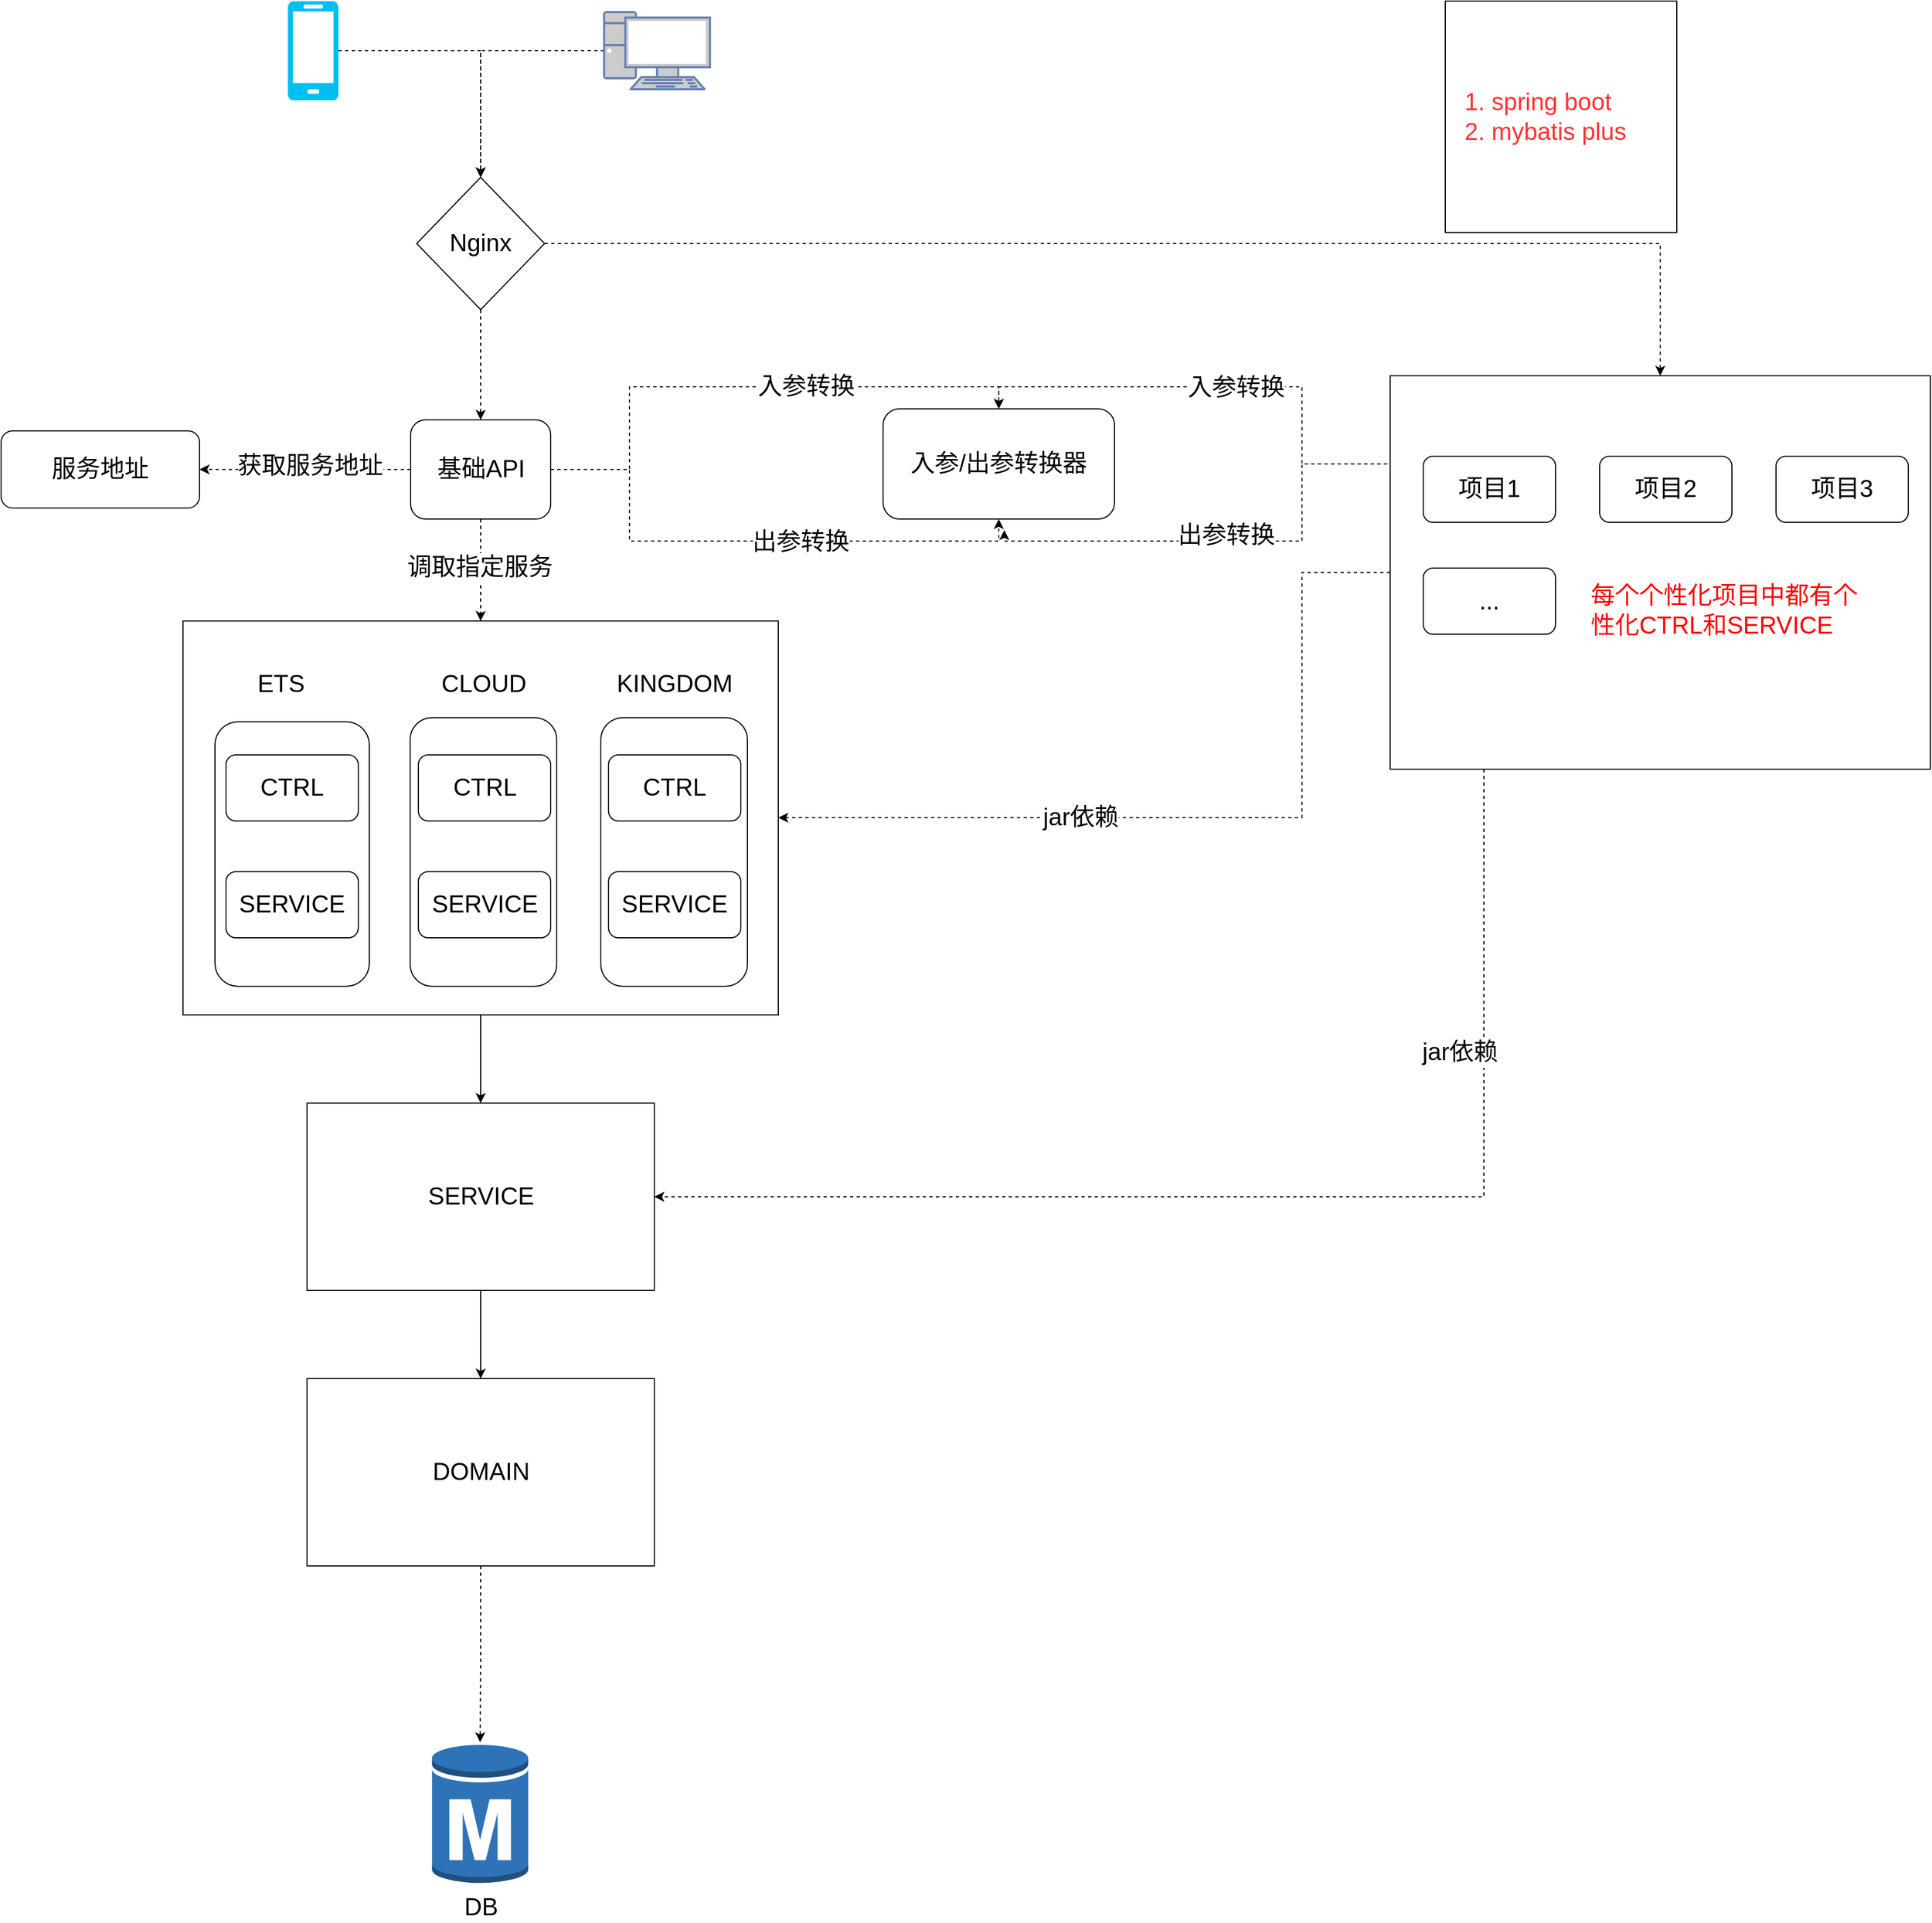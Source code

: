 <mxfile version="13.3.0" type="github">
  <diagram name="Page-1" id="5f0bae14-7c28-e335-631c-24af17079c00">
    <mxGraphModel dx="1678" dy="905" grid="1" gridSize="10" guides="1" tooltips="1" connect="1" arrows="1" fold="1" page="1" pageScale="1" pageWidth="1100" pageHeight="850" background="#ffffff" math="0" shadow="0">
      <root>
        <mxCell id="0" />
        <mxCell id="1" parent="0" />
        <mxCell id="68yGbEk53HBtTiQQJNc5-29" style="edgeStyle=orthogonalEdgeStyle;rounded=0;orthogonalLoop=1;jettySize=auto;html=1;dashed=1;fontSize=22;" parent="1" source="68yGbEk53HBtTiQQJNc5-2" target="68yGbEk53HBtTiQQJNc5-25" edge="1">
          <mxGeometry relative="1" as="geometry" />
        </mxCell>
        <mxCell id="68yGbEk53HBtTiQQJNc5-2" value="" style="fontColor=#0066CC;verticalAlign=top;verticalLabelPosition=bottom;labelPosition=center;align=center;html=1;outlineConnect=0;fillColor=#CCCCCC;strokeColor=#6881B3;gradientColor=none;gradientDirection=north;strokeWidth=2;shape=mxgraph.networks.pc;" parent="1" vertex="1">
          <mxGeometry x="637" y="80" width="96" height="70" as="geometry" />
        </mxCell>
        <mxCell id="68yGbEk53HBtTiQQJNc5-28" style="edgeStyle=orthogonalEdgeStyle;rounded=0;orthogonalLoop=1;jettySize=auto;html=1;dashed=1;fontSize=22;" parent="1" source="68yGbEk53HBtTiQQJNc5-4" target="68yGbEk53HBtTiQQJNc5-25" edge="1">
          <mxGeometry relative="1" as="geometry" />
        </mxCell>
        <mxCell id="68yGbEk53HBtTiQQJNc5-4" value="" style="verticalLabelPosition=bottom;html=1;verticalAlign=top;align=center;strokeColor=none;fillColor=#00BEF2;shape=mxgraph.azure.mobile;pointerEvents=1;" parent="1" vertex="1">
          <mxGeometry x="350" y="70" width="46" height="90" as="geometry" />
        </mxCell>
        <mxCell id="pwYZqLePcr4ZDmSQ6aXK-3" style="edgeStyle=orthogonalEdgeStyle;rounded=0;orthogonalLoop=1;jettySize=auto;html=1;" edge="1" parent="1" source="68yGbEk53HBtTiQQJNc5-14" target="pwYZqLePcr4ZDmSQ6aXK-2">
          <mxGeometry relative="1" as="geometry" />
        </mxCell>
        <mxCell id="68yGbEk53HBtTiQQJNc5-14" value="" style="rounded=0;whiteSpace=wrap;html=1;fontSize=22;" parent="1" vertex="1">
          <mxGeometry x="255" y="632.5" width="540" height="357.5" as="geometry" />
        </mxCell>
        <mxCell id="68yGbEk53HBtTiQQJNc5-16" value="" style="rounded=1;whiteSpace=wrap;html=1;fontSize=22;" parent="1" vertex="1">
          <mxGeometry x="284" y="724" width="140" height="240" as="geometry" />
        </mxCell>
        <mxCell id="68yGbEk53HBtTiQQJNc5-17" value="" style="rounded=1;whiteSpace=wrap;html=1;fontSize=22;" parent="1" vertex="1">
          <mxGeometry x="461" y="720.25" width="133" height="243.75" as="geometry" />
        </mxCell>
        <mxCell id="68yGbEk53HBtTiQQJNc5-57" style="rounded=0;orthogonalLoop=1;jettySize=auto;html=1;dashed=1;fontSize=22;fontColor=#000000;" parent="1" source="68yGbEk53HBtTiQQJNc5-25" target="68yGbEk53HBtTiQQJNc5-50" edge="1">
          <mxGeometry relative="1" as="geometry" />
        </mxCell>
        <mxCell id="68yGbEk53HBtTiQQJNc5-87" style="edgeStyle=orthogonalEdgeStyle;rounded=0;orthogonalLoop=1;jettySize=auto;html=1;entryX=0.5;entryY=0;entryDx=0;entryDy=0;dashed=1;fontSize=22;fontColor=#000000;" parent="1" source="68yGbEk53HBtTiQQJNc5-25" target="68yGbEk53HBtTiQQJNc5-92" edge="1">
          <mxGeometry relative="1" as="geometry">
            <mxPoint x="1435.0" y="445" as="targetPoint" />
          </mxGeometry>
        </mxCell>
        <mxCell id="68yGbEk53HBtTiQQJNc5-25" value="Nginx" style="rhombus;whiteSpace=wrap;html=1;fontSize=22;" parent="1" vertex="1">
          <mxGeometry x="467" y="230" width="116" height="120" as="geometry" />
        </mxCell>
        <mxCell id="68yGbEk53HBtTiQQJNc5-38" value="" style="rounded=1;whiteSpace=wrap;html=1;fontSize=22;" parent="1" vertex="1">
          <mxGeometry x="634" y="720.25" width="133" height="243.75" as="geometry" />
        </mxCell>
        <mxCell id="68yGbEk53HBtTiQQJNc5-40" value="&lt;ol&gt;&lt;li&gt;spring boot&lt;/li&gt;&lt;li&gt;mybatis plus&lt;/li&gt;&lt;/ol&gt;" style="whiteSpace=wrap;html=1;aspect=fixed;fontSize=22;fontColor=#FF3333;align=left;" parent="1" vertex="1">
          <mxGeometry x="1400" y="70" width="210" height="210" as="geometry" />
        </mxCell>
        <mxCell id="68yGbEk53HBtTiQQJNc5-47" value="入参/出参转换器" style="rounded=1;whiteSpace=wrap;html=1;fontSize=22;fontColor=#000000;align=center;" parent="1" vertex="1">
          <mxGeometry x="890" y="440" width="210" height="100" as="geometry" />
        </mxCell>
        <mxCell id="68yGbEk53HBtTiQQJNc5-59" style="edgeStyle=orthogonalEdgeStyle;rounded=0;orthogonalLoop=1;jettySize=auto;html=1;entryX=0.5;entryY=0;entryDx=0;entryDy=0;dashed=1;fontSize=22;fontColor=#000000;" parent="1" source="68yGbEk53HBtTiQQJNc5-50" target="68yGbEk53HBtTiQQJNc5-47" edge="1">
          <mxGeometry relative="1" as="geometry">
            <Array as="points">
              <mxPoint x="660" y="495" />
              <mxPoint x="660" y="420" />
              <mxPoint x="995" y="420" />
            </Array>
          </mxGeometry>
        </mxCell>
        <mxCell id="68yGbEk53HBtTiQQJNc5-60" value="入参转换" style="text;html=1;align=center;verticalAlign=middle;resizable=0;points=[];labelBackgroundColor=#ffffff;fontSize=22;fontColor=#000000;" parent="68yGbEk53HBtTiQQJNc5-59" vertex="1" connectable="0">
          <mxGeometry x="0.223" relative="1" as="geometry">
            <mxPoint as="offset" />
          </mxGeometry>
        </mxCell>
        <mxCell id="68yGbEk53HBtTiQQJNc5-61" style="edgeStyle=orthogonalEdgeStyle;rounded=0;orthogonalLoop=1;jettySize=auto;html=1;entryX=0.5;entryY=1;entryDx=0;entryDy=0;dashed=1;fontSize=22;fontColor=#000000;" parent="1" source="68yGbEk53HBtTiQQJNc5-50" target="68yGbEk53HBtTiQQJNc5-47" edge="1">
          <mxGeometry relative="1" as="geometry">
            <Array as="points">
              <mxPoint x="660" y="495" />
              <mxPoint x="660" y="560" />
              <mxPoint x="995" y="560" />
            </Array>
          </mxGeometry>
        </mxCell>
        <mxCell id="68yGbEk53HBtTiQQJNc5-62" value="出参转换" style="text;html=1;align=center;verticalAlign=middle;resizable=0;points=[];labelBackgroundColor=#ffffff;fontSize=22;fontColor=#000000;" parent="68yGbEk53HBtTiQQJNc5-61" vertex="1" connectable="0">
          <mxGeometry x="0.184" y="-1" relative="1" as="geometry">
            <mxPoint as="offset" />
          </mxGeometry>
        </mxCell>
        <mxCell id="68yGbEk53HBtTiQQJNc5-70" style="edgeStyle=orthogonalEdgeStyle;rounded=0;orthogonalLoop=1;jettySize=auto;html=1;entryX=0.5;entryY=0;entryDx=0;entryDy=0;dashed=1;fontSize=22;fontColor=#000000;" parent="1" source="68yGbEk53HBtTiQQJNc5-50" target="68yGbEk53HBtTiQQJNc5-14" edge="1">
          <mxGeometry relative="1" as="geometry" />
        </mxCell>
        <mxCell id="68yGbEk53HBtTiQQJNc5-104" value="调取指定服务" style="text;html=1;align=center;verticalAlign=middle;resizable=0;points=[];labelBackgroundColor=#ffffff;fontSize=22;fontColor=#000000;" parent="68yGbEk53HBtTiQQJNc5-70" vertex="1" connectable="0">
          <mxGeometry x="-0.052" y="-1" relative="1" as="geometry">
            <mxPoint as="offset" />
          </mxGeometry>
        </mxCell>
        <mxCell id="68yGbEk53HBtTiQQJNc5-102" style="edgeStyle=orthogonalEdgeStyle;rounded=0;orthogonalLoop=1;jettySize=auto;html=1;entryX=1;entryY=0.5;entryDx=0;entryDy=0;dashed=1;fontSize=22;fontColor=#000000;" parent="1" source="68yGbEk53HBtTiQQJNc5-50" target="68yGbEk53HBtTiQQJNc5-101" edge="1">
          <mxGeometry relative="1" as="geometry" />
        </mxCell>
        <mxCell id="68yGbEk53HBtTiQQJNc5-103" value="获取服务地址" style="text;html=1;align=center;verticalAlign=middle;resizable=0;points=[];labelBackgroundColor=#ffffff;fontSize=22;fontColor=#000000;" parent="68yGbEk53HBtTiQQJNc5-102" vertex="1" connectable="0">
          <mxGeometry x="-0.046" y="-3" relative="1" as="geometry">
            <mxPoint as="offset" />
          </mxGeometry>
        </mxCell>
        <mxCell id="68yGbEk53HBtTiQQJNc5-50" value="基础API" style="rounded=1;whiteSpace=wrap;html=1;fontSize=22;fontColor=#000000;align=center;" parent="1" vertex="1">
          <mxGeometry x="461.5" y="450" width="127" height="90" as="geometry" />
        </mxCell>
        <mxCell id="68yGbEk53HBtTiQQJNc5-63" value="CTRL" style="rounded=1;whiteSpace=wrap;html=1;fontSize=22;fontColor=#000000;align=center;" parent="1" vertex="1">
          <mxGeometry x="294" y="754" width="120" height="60" as="geometry" />
        </mxCell>
        <mxCell id="68yGbEk53HBtTiQQJNc5-64" value="ETS" style="text;html=1;strokeColor=none;fillColor=none;align=center;verticalAlign=middle;whiteSpace=wrap;rounded=0;fontSize=22;fontColor=#000000;" parent="1" vertex="1">
          <mxGeometry x="324" y="680" width="40" height="20" as="geometry" />
        </mxCell>
        <mxCell id="68yGbEk53HBtTiQQJNc5-66" value="CLOUD" style="text;html=1;strokeColor=none;fillColor=none;align=center;verticalAlign=middle;whiteSpace=wrap;rounded=0;fontSize=22;fontColor=#000000;" parent="1" vertex="1">
          <mxGeometry x="507.5" y="680" width="40" height="20" as="geometry" />
        </mxCell>
        <mxCell id="68yGbEk53HBtTiQQJNc5-68" value="KINGDOM" style="text;html=1;strokeColor=none;fillColor=none;align=center;verticalAlign=middle;whiteSpace=wrap;rounded=0;fontSize=22;fontColor=#000000;" parent="1" vertex="1">
          <mxGeometry x="681" y="680" width="40" height="20" as="geometry" />
        </mxCell>
        <mxCell id="68yGbEk53HBtTiQQJNc5-69" value="SERVICE" style="rounded=1;whiteSpace=wrap;html=1;fontSize=22;fontColor=#000000;align=center;" parent="1" vertex="1">
          <mxGeometry x="294" y="860" width="120" height="60" as="geometry" />
        </mxCell>
        <mxCell id="68yGbEk53HBtTiQQJNc5-71" value="CTRL" style="rounded=1;whiteSpace=wrap;html=1;fontSize=22;fontColor=#000000;align=center;" parent="1" vertex="1">
          <mxGeometry x="468.5" y="754" width="120" height="60" as="geometry" />
        </mxCell>
        <mxCell id="68yGbEk53HBtTiQQJNc5-72" value="SERVICE" style="rounded=1;whiteSpace=wrap;html=1;fontSize=22;fontColor=#000000;align=center;" parent="1" vertex="1">
          <mxGeometry x="468.5" y="860" width="120" height="60" as="geometry" />
        </mxCell>
        <mxCell id="68yGbEk53HBtTiQQJNc5-73" value="CTRL" style="rounded=1;whiteSpace=wrap;html=1;fontSize=22;fontColor=#000000;align=center;" parent="1" vertex="1">
          <mxGeometry x="641" y="754" width="120" height="60" as="geometry" />
        </mxCell>
        <mxCell id="68yGbEk53HBtTiQQJNc5-74" value="SERVICE" style="rounded=1;whiteSpace=wrap;html=1;fontSize=22;fontColor=#000000;align=center;" parent="1" vertex="1">
          <mxGeometry x="641" y="860" width="120" height="60" as="geometry" />
        </mxCell>
        <mxCell id="68yGbEk53HBtTiQQJNc5-79" style="edgeStyle=orthogonalEdgeStyle;rounded=0;orthogonalLoop=1;jettySize=auto;html=1;dashed=1;fontSize=22;fontColor=#000000;" parent="1" source="68yGbEk53HBtTiQQJNc5-75" target="68yGbEk53HBtTiQQJNc5-77" edge="1">
          <mxGeometry relative="1" as="geometry" />
        </mxCell>
        <mxCell id="68yGbEk53HBtTiQQJNc5-75" value="DOMAIN" style="rounded=0;whiteSpace=wrap;html=1;fontSize=22;fontColor=#000000;align=center;" parent="1" vertex="1">
          <mxGeometry x="367.5" y="1320" width="315" height="170" as="geometry" />
        </mxCell>
        <mxCell id="68yGbEk53HBtTiQQJNc5-77" value="DB" style="outlineConnect=0;dashed=0;verticalLabelPosition=bottom;verticalAlign=top;align=center;html=1;shape=mxgraph.aws3.rds_db_instance;fillColor=#2E73B8;gradientColor=none;fontSize=22;fontColor=#000000;" parent="1" vertex="1">
          <mxGeometry x="480.88" y="1650" width="87.25" height="130" as="geometry" />
        </mxCell>
        <mxCell id="68yGbEk53HBtTiQQJNc5-88" style="edgeStyle=orthogonalEdgeStyle;rounded=0;orthogonalLoop=1;jettySize=auto;html=1;entryX=0.5;entryY=0;entryDx=0;entryDy=0;dashed=1;fontSize=22;fontColor=#000000;" parent="1" target="68yGbEk53HBtTiQQJNc5-47" edge="1">
          <mxGeometry relative="1" as="geometry">
            <mxPoint x="1371.5" y="490" as="sourcePoint" />
            <Array as="points">
              <mxPoint x="1270" y="490" />
              <mxPoint x="1270" y="420" />
              <mxPoint x="995" y="420" />
            </Array>
          </mxGeometry>
        </mxCell>
        <mxCell id="68yGbEk53HBtTiQQJNc5-89" value="入参转换" style="text;html=1;align=center;verticalAlign=middle;resizable=0;points=[];labelBackgroundColor=#ffffff;fontSize=22;fontColor=#000000;" parent="68yGbEk53HBtTiQQJNc5-88" vertex="1" connectable="0">
          <mxGeometry x="-0.006" y="1" relative="1" as="geometry">
            <mxPoint as="offset" />
          </mxGeometry>
        </mxCell>
        <mxCell id="68yGbEk53HBtTiQQJNc5-90" style="edgeStyle=orthogonalEdgeStyle;rounded=0;orthogonalLoop=1;jettySize=auto;html=1;dashed=1;fontSize=22;fontColor=#000000;exitX=0;exitY=0.25;exitDx=0;exitDy=0;" parent="1" source="68yGbEk53HBtTiQQJNc5-92" edge="1">
          <mxGeometry relative="1" as="geometry">
            <mxPoint x="1000.0" y="550" as="targetPoint" />
            <mxPoint x="1371.5" y="490" as="sourcePoint" />
            <Array as="points">
              <mxPoint x="1350" y="490" />
              <mxPoint x="1270" y="490" />
              <mxPoint x="1270" y="560" />
              <mxPoint x="1000" y="560" />
            </Array>
          </mxGeometry>
        </mxCell>
        <mxCell id="68yGbEk53HBtTiQQJNc5-91" value="出参转换" style="text;html=1;align=center;verticalAlign=middle;resizable=0;points=[];labelBackgroundColor=#ffffff;fontSize=22;fontColor=#000000;" parent="68yGbEk53HBtTiQQJNc5-90" vertex="1" connectable="0">
          <mxGeometry x="0.233" y="-5" relative="1" as="geometry">
            <mxPoint x="42.86" as="offset" />
          </mxGeometry>
        </mxCell>
        <mxCell id="68yGbEk53HBtTiQQJNc5-98" style="edgeStyle=orthogonalEdgeStyle;rounded=0;orthogonalLoop=1;jettySize=auto;html=1;entryX=1;entryY=0.5;entryDx=0;entryDy=0;dashed=1;fontSize=22;fontColor=#FF0000;" parent="1" source="68yGbEk53HBtTiQQJNc5-92" target="pwYZqLePcr4ZDmSQ6aXK-2" edge="1">
          <mxGeometry relative="1" as="geometry">
            <Array as="points">
              <mxPoint x="1435" y="1155" />
            </Array>
          </mxGeometry>
        </mxCell>
        <mxCell id="68yGbEk53HBtTiQQJNc5-107" value="jar依赖" style="text;html=1;align=center;verticalAlign=middle;resizable=0;points=[];labelBackgroundColor=#ffffff;fontSize=22;fontColor=#000000;" parent="68yGbEk53HBtTiQQJNc5-98" vertex="1" connectable="0">
          <mxGeometry x="-0.28" y="-131" relative="1" as="geometry">
            <mxPoint as="offset" />
          </mxGeometry>
        </mxCell>
        <mxCell id="68yGbEk53HBtTiQQJNc5-105" style="edgeStyle=orthogonalEdgeStyle;rounded=0;orthogonalLoop=1;jettySize=auto;html=1;dashed=1;fontSize=22;fontColor=#000000;" parent="1" source="68yGbEk53HBtTiQQJNc5-92" target="68yGbEk53HBtTiQQJNc5-14" edge="1">
          <mxGeometry relative="1" as="geometry">
            <Array as="points">
              <mxPoint x="1270" y="589" />
              <mxPoint x="1270" y="811" />
            </Array>
          </mxGeometry>
        </mxCell>
        <mxCell id="68yGbEk53HBtTiQQJNc5-106" value="jar依赖" style="text;html=1;align=center;verticalAlign=middle;resizable=0;points=[];labelBackgroundColor=#ffffff;fontSize=22;fontColor=#000000;" parent="68yGbEk53HBtTiQQJNc5-105" vertex="1" connectable="0">
          <mxGeometry x="0.299" relative="1" as="geometry">
            <mxPoint x="1" as="offset" />
          </mxGeometry>
        </mxCell>
        <mxCell id="68yGbEk53HBtTiQQJNc5-92" value="" style="rounded=0;whiteSpace=wrap;html=1;fontSize=22;fontColor=#000000;align=center;" parent="1" vertex="1">
          <mxGeometry x="1350" y="410" width="490" height="357" as="geometry" />
        </mxCell>
        <mxCell id="68yGbEk53HBtTiQQJNc5-93" value="项目1" style="rounded=1;whiteSpace=wrap;html=1;fontSize=22;fontColor=#000000;align=center;" parent="1" vertex="1">
          <mxGeometry x="1380" y="483" width="120" height="60" as="geometry" />
        </mxCell>
        <mxCell id="68yGbEk53HBtTiQQJNc5-94" value="项目2" style="rounded=1;whiteSpace=wrap;html=1;fontSize=22;fontColor=#000000;align=center;" parent="1" vertex="1">
          <mxGeometry x="1540" y="483" width="120" height="60" as="geometry" />
        </mxCell>
        <mxCell id="68yGbEk53HBtTiQQJNc5-95" value="项目3" style="rounded=1;whiteSpace=wrap;html=1;fontSize=22;fontColor=#000000;align=center;" parent="1" vertex="1">
          <mxGeometry x="1700" y="483" width="120" height="60" as="geometry" />
        </mxCell>
        <mxCell id="68yGbEk53HBtTiQQJNc5-96" value="..." style="rounded=1;whiteSpace=wrap;html=1;fontSize=22;fontColor=#000000;align=center;" parent="1" vertex="1">
          <mxGeometry x="1380" y="584.5" width="120" height="60" as="geometry" />
        </mxCell>
        <mxCell id="68yGbEk53HBtTiQQJNc5-97" value="每个个性化项目中都有个性化CTRL和SERVICE" style="text;html=1;strokeColor=none;fillColor=none;align=left;verticalAlign=middle;whiteSpace=wrap;rounded=0;fontSize=22;fontColor=#FF0000;" parent="1" vertex="1">
          <mxGeometry x="1530" y="613" width="260" height="20" as="geometry" />
        </mxCell>
        <mxCell id="68yGbEk53HBtTiQQJNc5-101" value="服务地址" style="rounded=1;whiteSpace=wrap;html=1;fontSize=22;fontColor=#000000;align=center;" parent="1" vertex="1">
          <mxGeometry x="90" y="460" width="180" height="70" as="geometry" />
        </mxCell>
        <mxCell id="pwYZqLePcr4ZDmSQ6aXK-4" style="edgeStyle=orthogonalEdgeStyle;rounded=0;orthogonalLoop=1;jettySize=auto;html=1;" edge="1" parent="1" source="pwYZqLePcr4ZDmSQ6aXK-2" target="68yGbEk53HBtTiQQJNc5-75">
          <mxGeometry relative="1" as="geometry" />
        </mxCell>
        <mxCell id="pwYZqLePcr4ZDmSQ6aXK-2" value="SERVICE" style="rounded=0;whiteSpace=wrap;html=1;fontSize=22;fontColor=#000000;align=center;" vertex="1" parent="1">
          <mxGeometry x="367.5" y="1070" width="315" height="170" as="geometry" />
        </mxCell>
      </root>
    </mxGraphModel>
  </diagram>
</mxfile>
